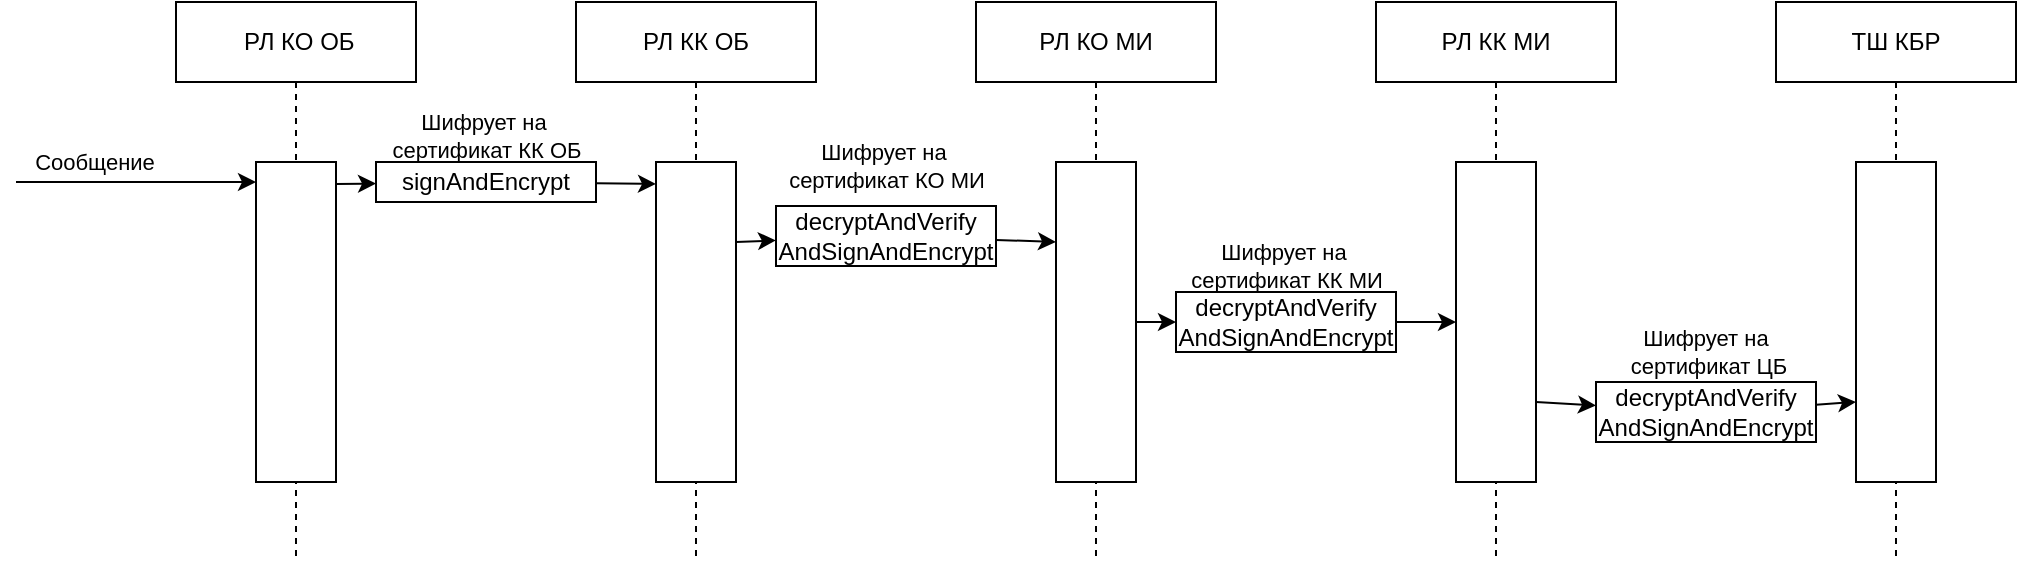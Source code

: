 <mxfile version="24.2.5" type="github">
  <diagram name="Page-1" id="2YBvvXClWsGukQMizWep">
    <mxGraphModel dx="2284" dy="772" grid="1" gridSize="10" guides="1" tooltips="1" connect="1" arrows="1" fold="1" page="1" pageScale="1" pageWidth="850" pageHeight="1100" math="0" shadow="0">
      <root>
        <mxCell id="0" />
        <mxCell id="1" parent="0" />
        <mxCell id="aM9ryv3xv72pqoxQDRHE-1" value="&amp;nbsp;РЛ КО ОБ" style="shape=umlLifeline;perimeter=lifelinePerimeter;whiteSpace=wrap;html=1;container=0;dropTarget=0;collapsible=0;recursiveResize=0;outlineConnect=0;portConstraint=eastwest;newEdgeStyle={&quot;edgeStyle&quot;:&quot;elbowEdgeStyle&quot;,&quot;elbow&quot;:&quot;vertical&quot;,&quot;curved&quot;:0,&quot;rounded&quot;:0};" parent="1" vertex="1">
          <mxGeometry y="40" width="120" height="280" as="geometry" />
        </mxCell>
        <mxCell id="aM9ryv3xv72pqoxQDRHE-2" value="" style="html=1;points=[];perimeter=orthogonalPerimeter;outlineConnect=0;targetShapes=umlLifeline;portConstraint=eastwest;newEdgeStyle={&quot;edgeStyle&quot;:&quot;elbowEdgeStyle&quot;,&quot;elbow&quot;:&quot;vertical&quot;,&quot;curved&quot;:0,&quot;rounded&quot;:0};" parent="aM9ryv3xv72pqoxQDRHE-1" vertex="1">
          <mxGeometry x="40" y="80" width="40" height="160" as="geometry" />
        </mxCell>
        <mxCell id="aM9ryv3xv72pqoxQDRHE-5" value="РЛ КК ОБ" style="shape=umlLifeline;perimeter=lifelinePerimeter;whiteSpace=wrap;html=1;container=0;dropTarget=0;collapsible=0;recursiveResize=0;outlineConnect=0;portConstraint=eastwest;newEdgeStyle={&quot;edgeStyle&quot;:&quot;elbowEdgeStyle&quot;,&quot;elbow&quot;:&quot;vertical&quot;,&quot;curved&quot;:0,&quot;rounded&quot;:0};" parent="1" vertex="1">
          <mxGeometry x="200" y="40" width="120" height="280" as="geometry" />
        </mxCell>
        <mxCell id="aM9ryv3xv72pqoxQDRHE-6" value="" style="html=1;points=[];perimeter=orthogonalPerimeter;outlineConnect=0;targetShapes=umlLifeline;portConstraint=eastwest;newEdgeStyle={&quot;edgeStyle&quot;:&quot;elbowEdgeStyle&quot;,&quot;elbow&quot;:&quot;vertical&quot;,&quot;curved&quot;:0,&quot;rounded&quot;:0};" parent="aM9ryv3xv72pqoxQDRHE-5" vertex="1">
          <mxGeometry x="40" y="80" width="40" height="160" as="geometry" />
        </mxCell>
        <mxCell id="3khABBqEdNA2GmqdNmwd-1" value="РЛ КО МИ" style="shape=umlLifeline;perimeter=lifelinePerimeter;whiteSpace=wrap;html=1;container=0;dropTarget=0;collapsible=0;recursiveResize=0;outlineConnect=0;portConstraint=eastwest;newEdgeStyle={&quot;edgeStyle&quot;:&quot;elbowEdgeStyle&quot;,&quot;elbow&quot;:&quot;vertical&quot;,&quot;curved&quot;:0,&quot;rounded&quot;:0};" vertex="1" parent="1">
          <mxGeometry x="400" y="40" width="120" height="280" as="geometry" />
        </mxCell>
        <mxCell id="3khABBqEdNA2GmqdNmwd-2" value="" style="html=1;points=[];perimeter=orthogonalPerimeter;outlineConnect=0;targetShapes=umlLifeline;portConstraint=eastwest;newEdgeStyle={&quot;edgeStyle&quot;:&quot;elbowEdgeStyle&quot;,&quot;elbow&quot;:&quot;vertical&quot;,&quot;curved&quot;:0,&quot;rounded&quot;:0};" vertex="1" parent="3khABBqEdNA2GmqdNmwd-1">
          <mxGeometry x="40" y="80" width="40" height="160" as="geometry" />
        </mxCell>
        <mxCell id="3khABBqEdNA2GmqdNmwd-3" value="РЛ КК МИ" style="shape=umlLifeline;perimeter=lifelinePerimeter;whiteSpace=wrap;html=1;container=0;dropTarget=0;collapsible=0;recursiveResize=0;outlineConnect=0;portConstraint=eastwest;newEdgeStyle={&quot;edgeStyle&quot;:&quot;elbowEdgeStyle&quot;,&quot;elbow&quot;:&quot;vertical&quot;,&quot;curved&quot;:0,&quot;rounded&quot;:0};" vertex="1" parent="1">
          <mxGeometry x="600" y="40" width="120" height="280" as="geometry" />
        </mxCell>
        <mxCell id="3khABBqEdNA2GmqdNmwd-4" value="" style="html=1;points=[];perimeter=orthogonalPerimeter;outlineConnect=0;targetShapes=umlLifeline;portConstraint=eastwest;newEdgeStyle={&quot;edgeStyle&quot;:&quot;elbowEdgeStyle&quot;,&quot;elbow&quot;:&quot;vertical&quot;,&quot;curved&quot;:0,&quot;rounded&quot;:0};" vertex="1" parent="3khABBqEdNA2GmqdNmwd-3">
          <mxGeometry x="40" y="80" width="40" height="160" as="geometry" />
        </mxCell>
        <mxCell id="3khABBqEdNA2GmqdNmwd-5" value="ТШ КБР" style="shape=umlLifeline;perimeter=lifelinePerimeter;whiteSpace=wrap;html=1;container=0;dropTarget=0;collapsible=0;recursiveResize=0;outlineConnect=0;portConstraint=eastwest;newEdgeStyle={&quot;edgeStyle&quot;:&quot;elbowEdgeStyle&quot;,&quot;elbow&quot;:&quot;vertical&quot;,&quot;curved&quot;:0,&quot;rounded&quot;:0};" vertex="1" parent="1">
          <mxGeometry x="800" y="40" width="120" height="280" as="geometry" />
        </mxCell>
        <mxCell id="3khABBqEdNA2GmqdNmwd-6" value="" style="html=1;points=[];perimeter=orthogonalPerimeter;outlineConnect=0;targetShapes=umlLifeline;portConstraint=eastwest;newEdgeStyle={&quot;edgeStyle&quot;:&quot;elbowEdgeStyle&quot;,&quot;elbow&quot;:&quot;vertical&quot;,&quot;curved&quot;:0,&quot;rounded&quot;:0};" vertex="1" parent="3khABBqEdNA2GmqdNmwd-5">
          <mxGeometry x="40" y="80" width="40" height="160" as="geometry" />
        </mxCell>
        <mxCell id="3khABBqEdNA2GmqdNmwd-7" value="" style="endArrow=classic;html=1;rounded=0;" edge="1" parent="1" source="3khABBqEdNA2GmqdNmwd-18">
          <mxGeometry width="50" height="50" relative="1" as="geometry">
            <mxPoint x="80" y="131" as="sourcePoint" />
            <mxPoint x="240" y="131" as="targetPoint" />
          </mxGeometry>
        </mxCell>
        <mxCell id="3khABBqEdNA2GmqdNmwd-9" value="" style="endArrow=classic;html=1;rounded=0;" edge="1" parent="1" source="3khABBqEdNA2GmqdNmwd-19">
          <mxGeometry width="50" height="50" relative="1" as="geometry">
            <mxPoint x="280" y="160" as="sourcePoint" />
            <mxPoint x="440" y="160" as="targetPoint" />
          </mxGeometry>
        </mxCell>
        <mxCell id="3khABBqEdNA2GmqdNmwd-11" value="" style="endArrow=classic;html=1;rounded=0;" edge="1" parent="1" source="3khABBqEdNA2GmqdNmwd-22">
          <mxGeometry width="50" height="50" relative="1" as="geometry">
            <mxPoint x="480" y="200" as="sourcePoint" />
            <mxPoint x="640" y="200" as="targetPoint" />
          </mxGeometry>
        </mxCell>
        <mxCell id="3khABBqEdNA2GmqdNmwd-13" value="" style="endArrow=classic;html=1;rounded=0;" edge="1" parent="1" source="3khABBqEdNA2GmqdNmwd-27">
          <mxGeometry width="50" height="50" relative="1" as="geometry">
            <mxPoint x="680" y="240" as="sourcePoint" />
            <mxPoint x="840" y="240" as="targetPoint" />
          </mxGeometry>
        </mxCell>
        <mxCell id="3khABBqEdNA2GmqdNmwd-15" value="" style="endArrow=classic;html=1;rounded=0;" edge="1" parent="1">
          <mxGeometry width="50" height="50" relative="1" as="geometry">
            <mxPoint x="-80" y="130" as="sourcePoint" />
            <mxPoint x="40" y="130" as="targetPoint" />
          </mxGeometry>
        </mxCell>
        <mxCell id="3khABBqEdNA2GmqdNmwd-16" value="Сообщение" style="edgeLabel;html=1;align=center;verticalAlign=middle;resizable=0;points=[];" vertex="1" connectable="0" parent="3khABBqEdNA2GmqdNmwd-15">
          <mxGeometry x="-0.08" y="2" relative="1" as="geometry">
            <mxPoint x="-16" y="-8" as="offset" />
          </mxGeometry>
        </mxCell>
        <mxCell id="3khABBqEdNA2GmqdNmwd-20" value="" style="endArrow=classic;html=1;rounded=0;" edge="1" parent="1" target="3khABBqEdNA2GmqdNmwd-19">
          <mxGeometry width="50" height="50" relative="1" as="geometry">
            <mxPoint x="280" y="160" as="sourcePoint" />
            <mxPoint x="440" y="160" as="targetPoint" />
          </mxGeometry>
        </mxCell>
        <mxCell id="3khABBqEdNA2GmqdNmwd-21" value="Шифрует на&amp;nbsp;&lt;div&gt;сертификат КО МИ&lt;/div&gt;" style="edgeLabel;html=1;align=center;verticalAlign=middle;resizable=0;points=[];" vertex="1" connectable="0" parent="3khABBqEdNA2GmqdNmwd-20">
          <mxGeometry x="-0.05" y="2" relative="1" as="geometry">
            <mxPoint x="65" y="-36" as="offset" />
          </mxGeometry>
        </mxCell>
        <mxCell id="3khABBqEdNA2GmqdNmwd-19" value="decryptAndVerify AndSignAndEncrypt" style="rounded=0;whiteSpace=wrap;html=1;" vertex="1" parent="1">
          <mxGeometry x="300" y="142" width="110" height="30" as="geometry" />
        </mxCell>
        <mxCell id="3khABBqEdNA2GmqdNmwd-23" value="" style="endArrow=classic;html=1;rounded=0;" edge="1" parent="1" target="3khABBqEdNA2GmqdNmwd-22">
          <mxGeometry width="50" height="50" relative="1" as="geometry">
            <mxPoint x="480" y="200" as="sourcePoint" />
            <mxPoint x="640" y="200" as="targetPoint" />
          </mxGeometry>
        </mxCell>
        <mxCell id="3khABBqEdNA2GmqdNmwd-24" value="Шифрует на&amp;nbsp;&lt;div&gt;сертификат КК МИ&lt;/div&gt;" style="edgeLabel;html=1;align=center;verticalAlign=middle;resizable=0;points=[];" vertex="1" connectable="0" parent="3khABBqEdNA2GmqdNmwd-23">
          <mxGeometry x="-0.05" y="2" relative="1" as="geometry">
            <mxPoint x="65" y="-26" as="offset" />
          </mxGeometry>
        </mxCell>
        <mxCell id="3khABBqEdNA2GmqdNmwd-22" value="decryptAndVerify AndSignAndEncrypt" style="rounded=0;whiteSpace=wrap;html=1;" vertex="1" parent="1">
          <mxGeometry x="500" y="185" width="110" height="30" as="geometry" />
        </mxCell>
        <mxCell id="3khABBqEdNA2GmqdNmwd-25" value="" style="endArrow=classic;html=1;rounded=0;" edge="1" parent="1" target="3khABBqEdNA2GmqdNmwd-18">
          <mxGeometry width="50" height="50" relative="1" as="geometry">
            <mxPoint x="80" y="131" as="sourcePoint" />
            <mxPoint x="240" y="131" as="targetPoint" />
          </mxGeometry>
        </mxCell>
        <mxCell id="3khABBqEdNA2GmqdNmwd-26" value="Шифрует на&amp;nbsp;&lt;div&gt;сертификат КК ОБ&lt;/div&gt;" style="edgeLabel;html=1;align=center;verticalAlign=middle;resizable=0;points=[];" vertex="1" connectable="0" parent="3khABBqEdNA2GmqdNmwd-25">
          <mxGeometry x="-0.05" y="2" relative="1" as="geometry">
            <mxPoint x="65" y="-22" as="offset" />
          </mxGeometry>
        </mxCell>
        <mxCell id="3khABBqEdNA2GmqdNmwd-18" value="signAndEncrypt" style="rounded=0;whiteSpace=wrap;html=1;" vertex="1" parent="1">
          <mxGeometry x="100" y="120" width="110" height="20" as="geometry" />
        </mxCell>
        <mxCell id="3khABBqEdNA2GmqdNmwd-28" value="" style="endArrow=classic;html=1;rounded=0;" edge="1" parent="1" target="3khABBqEdNA2GmqdNmwd-27">
          <mxGeometry width="50" height="50" relative="1" as="geometry">
            <mxPoint x="680" y="240" as="sourcePoint" />
            <mxPoint x="840" y="240" as="targetPoint" />
          </mxGeometry>
        </mxCell>
        <mxCell id="3khABBqEdNA2GmqdNmwd-29" value="Шифрует на&amp;nbsp;&lt;div&gt;сертификат ЦБ&lt;/div&gt;" style="edgeLabel;html=1;align=center;verticalAlign=middle;resizable=0;points=[];" vertex="1" connectable="0" parent="3khABBqEdNA2GmqdNmwd-28">
          <mxGeometry x="-0.05" y="2" relative="1" as="geometry">
            <mxPoint x="71" y="-24" as="offset" />
          </mxGeometry>
        </mxCell>
        <mxCell id="3khABBqEdNA2GmqdNmwd-27" value="decryptAndVerify AndSignAndEncrypt" style="rounded=0;whiteSpace=wrap;html=1;" vertex="1" parent="1">
          <mxGeometry x="710" y="230" width="110" height="30" as="geometry" />
        </mxCell>
      </root>
    </mxGraphModel>
  </diagram>
</mxfile>
